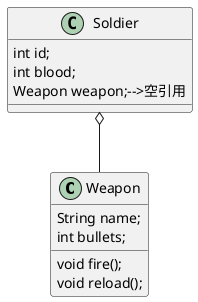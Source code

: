 @startuml
'https://plantuml.com/class-diagram

class Weapon{
    String name;
    int bullets;
    void fire();
    void reload();
}

class Soldier{
    int id;
    int blood;
    Weapon weapon;-->空引用
    'null
}

Soldier o-- Weapon

@enduml